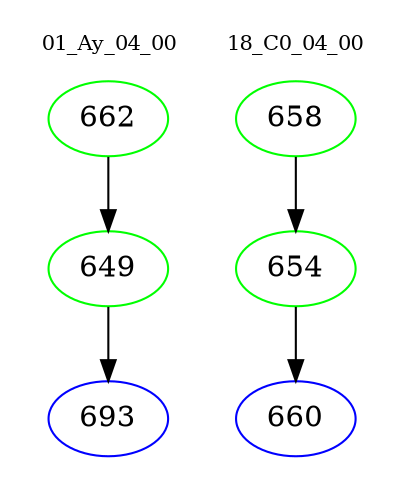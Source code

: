 digraph{
subgraph cluster_0 {
color = white
label = "01_Ay_04_00";
fontsize=10;
T0_662 [label="662", color="green"]
T0_662 -> T0_649 [color="black"]
T0_649 [label="649", color="green"]
T0_649 -> T0_693 [color="black"]
T0_693 [label="693", color="blue"]
}
subgraph cluster_1 {
color = white
label = "18_C0_04_00";
fontsize=10;
T1_658 [label="658", color="green"]
T1_658 -> T1_654 [color="black"]
T1_654 [label="654", color="green"]
T1_654 -> T1_660 [color="black"]
T1_660 [label="660", color="blue"]
}
}
